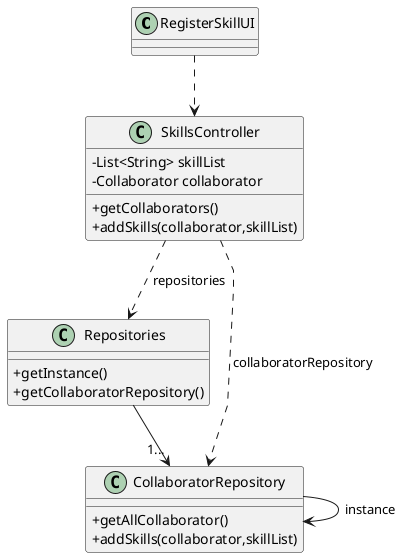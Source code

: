 @startuml
'skinparam monochrome true
skinparam packageStyle rectangle
skinparam shadowing false
skinparam linetype polyline
'skinparam linetype orto

skinparam classAttributeIconSize 0

'left to right direction



class RegisterSkillUI
{
}

class SkillsController
{
    - List<String> skillList
    - Collaborator collaborator

    + getCollaborators()
    +addSkills(collaborator,skillList)
}

class Repositories {
    + getInstance()
    + getCollaboratorRepository()
}

class CollaboratorRepository {
    + getAllCollaborator()
    + addSkills(collaborator,skillList)
}

RegisterSkillUI ..> SkillsController
SkillsController ..> Repositories: repositories
SkillsController ..> CollaboratorRepository: collaboratorRepository
Repositories  --> "1..." CollaboratorRepository
CollaboratorRepository --> CollaboratorRepository: instance
@enduml